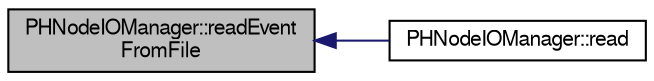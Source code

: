 digraph "PHNodeIOManager::readEventFromFile"
{
  bgcolor="transparent";
  edge [fontname="FreeSans",fontsize="10",labelfontname="FreeSans",labelfontsize="10"];
  node [fontname="FreeSans",fontsize="10",shape=record];
  rankdir="LR";
  Node1 [label="PHNodeIOManager::readEvent\lFromFile",height=0.2,width=0.4,color="black", fillcolor="grey75", style="filled" fontcolor="black"];
  Node1 -> Node2 [dir="back",color="midnightblue",fontsize="10",style="solid",fontname="FreeSans"];
  Node2 [label="PHNodeIOManager::read",height=0.2,width=0.4,color="black",URL="$d7/d4d/classPHNodeIOManager.html#a2b725c7a0d47b26925b38bbe26edd399"];
}
